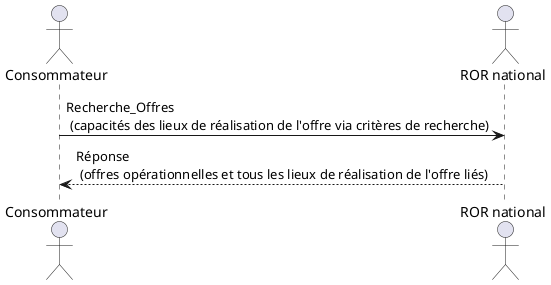 @startuml recherche_offre_donnees_capacitaires
actor "Consommateur" as C
actor "ROR national" as ROR
C -> ROR : Recherche_Offres \n (capacités des lieux de réalisation de l'offre via critères de recherche)
ROR --> C : Réponse \n (offres opérationnelles et tous les lieux de réalisation de l'offre liés)
@enduml
